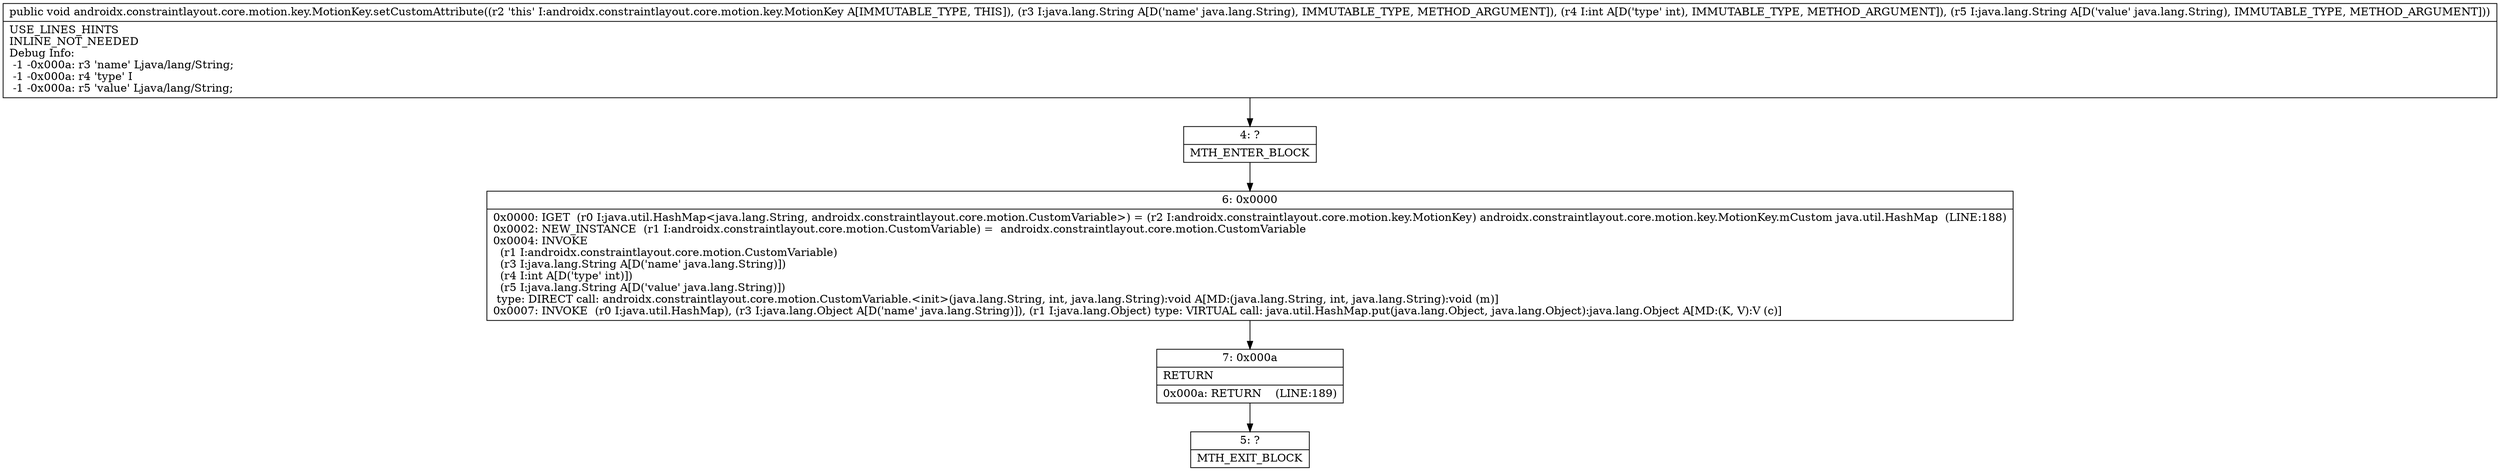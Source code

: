 digraph "CFG forandroidx.constraintlayout.core.motion.key.MotionKey.setCustomAttribute(Ljava\/lang\/String;ILjava\/lang\/String;)V" {
Node_4 [shape=record,label="{4\:\ ?|MTH_ENTER_BLOCK\l}"];
Node_6 [shape=record,label="{6\:\ 0x0000|0x0000: IGET  (r0 I:java.util.HashMap\<java.lang.String, androidx.constraintlayout.core.motion.CustomVariable\>) = (r2 I:androidx.constraintlayout.core.motion.key.MotionKey) androidx.constraintlayout.core.motion.key.MotionKey.mCustom java.util.HashMap  (LINE:188)\l0x0002: NEW_INSTANCE  (r1 I:androidx.constraintlayout.core.motion.CustomVariable) =  androidx.constraintlayout.core.motion.CustomVariable \l0x0004: INVOKE  \l  (r1 I:androidx.constraintlayout.core.motion.CustomVariable)\l  (r3 I:java.lang.String A[D('name' java.lang.String)])\l  (r4 I:int A[D('type' int)])\l  (r5 I:java.lang.String A[D('value' java.lang.String)])\l type: DIRECT call: androidx.constraintlayout.core.motion.CustomVariable.\<init\>(java.lang.String, int, java.lang.String):void A[MD:(java.lang.String, int, java.lang.String):void (m)]\l0x0007: INVOKE  (r0 I:java.util.HashMap), (r3 I:java.lang.Object A[D('name' java.lang.String)]), (r1 I:java.lang.Object) type: VIRTUAL call: java.util.HashMap.put(java.lang.Object, java.lang.Object):java.lang.Object A[MD:(K, V):V (c)]\l}"];
Node_7 [shape=record,label="{7\:\ 0x000a|RETURN\l|0x000a: RETURN    (LINE:189)\l}"];
Node_5 [shape=record,label="{5\:\ ?|MTH_EXIT_BLOCK\l}"];
MethodNode[shape=record,label="{public void androidx.constraintlayout.core.motion.key.MotionKey.setCustomAttribute((r2 'this' I:androidx.constraintlayout.core.motion.key.MotionKey A[IMMUTABLE_TYPE, THIS]), (r3 I:java.lang.String A[D('name' java.lang.String), IMMUTABLE_TYPE, METHOD_ARGUMENT]), (r4 I:int A[D('type' int), IMMUTABLE_TYPE, METHOD_ARGUMENT]), (r5 I:java.lang.String A[D('value' java.lang.String), IMMUTABLE_TYPE, METHOD_ARGUMENT]))  | USE_LINES_HINTS\lINLINE_NOT_NEEDED\lDebug Info:\l  \-1 \-0x000a: r3 'name' Ljava\/lang\/String;\l  \-1 \-0x000a: r4 'type' I\l  \-1 \-0x000a: r5 'value' Ljava\/lang\/String;\l}"];
MethodNode -> Node_4;Node_4 -> Node_6;
Node_6 -> Node_7;
Node_7 -> Node_5;
}

